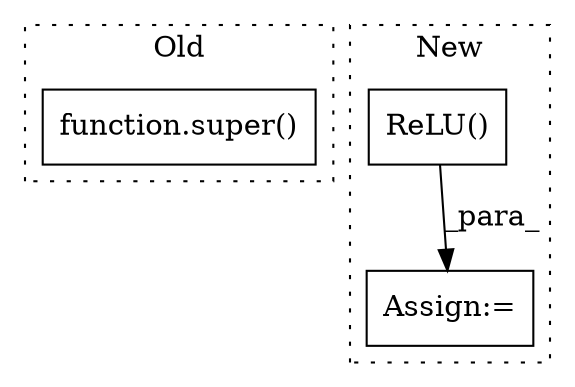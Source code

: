 digraph G {
subgraph cluster0 {
1 [label="function.super()" a="75" s="1499,1517" l="6,1" shape="box"];
label = "Old";
style="dotted";
}
subgraph cluster1 {
2 [label="ReLU()" a="75" s="673" l="21" shape="box"];
3 [label="Assign:=" a="68" s="670" l="3" shape="box"];
label = "New";
style="dotted";
}
2 -> 3 [label="_para_"];
}
